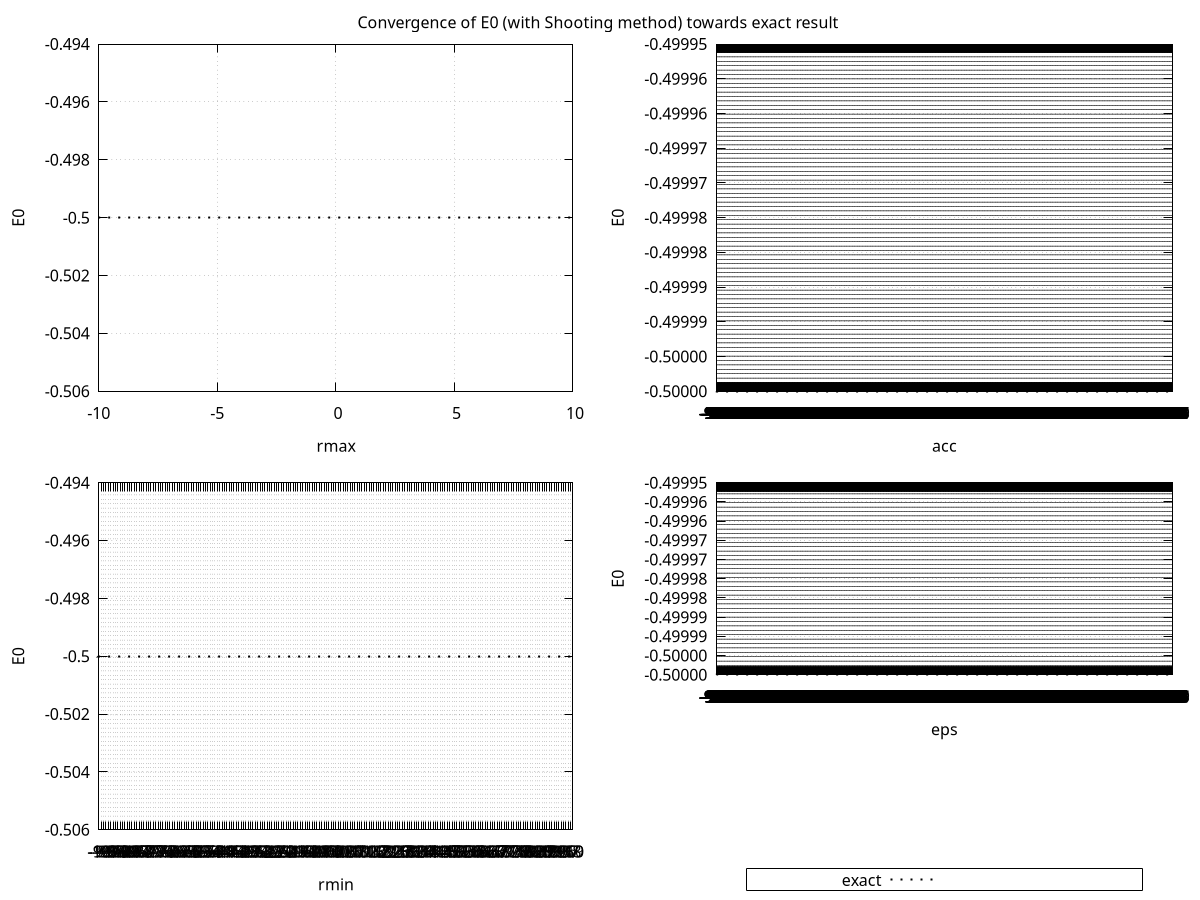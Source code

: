 set terminal svg background "white"
set output outputname
set grid
set ylabel "E0"

set multiplot layout 2,2 columns title "Convergence of E0 (with Shooting method) towards exact result "
unset title
unset key

set xlabel "rmax"                  
plot [][] \
 "Out.hydrogen_convergence.data" index 0 using 1:2 every ::1 with points linestyle 2 linecolor rgb "red"title "Shooting method", \
 -0.5 with lines dashtype 3 linecolor rgb "black" lw 2  title "exact"

set xtics 0.1
set xlabel "rmin"                  
plot [][] \
 "Out.hydrogen_convergence.data" index 1 using 1:2 every ::1 with points linestyle 2 linecolor rgb "red"title "Shooting method", \
 -0.5 with lines dashtype 3 linecolor rgb "black" lw 2  title "exact"

set xtics 0.01
set xlabel "acc"                  
plot [][:-0.49995] \
 "Out.hydrogen_convergence.data" index 2 using 1:2 every ::1 with points linestyle 2 linecolor rgb "red"title "Shooting method", \
 -0.5 with lines dashtype 3 linecolor rgb "black" lw 2  title "exact"

set bmargin at screen 0.25
set key below box
set xlabel "eps"                  
plot [][:-0.49995] \
 "Out.hydrogen_convergence.data" index 3 using 1:2 every ::1 with points linestyle 2 linecolor rgb "red"title "Shooting method", \
 -0.5 with lines dashtype 3 linecolor rgb "black" lw 2  title "exact"
 